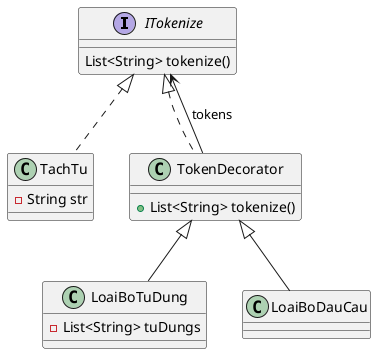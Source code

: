 @startuml
interface ITokenize
{
    List<String> tokenize()
}
class TachTu{
    - String str
}

class TokenDecorator{
    + List<String> tokenize()
}
class LoaiBoTuDung{
    - List<String> tuDungs
}
class LoaiBoDauCau

ITokenize <|.. TachTu
ITokenize <|.. TokenDecorator
ITokenize <-- TokenDecorator : tokens
TokenDecorator <|-- LoaiBoDauCau
TokenDecorator <|-- LoaiBoTuDung

@enduml